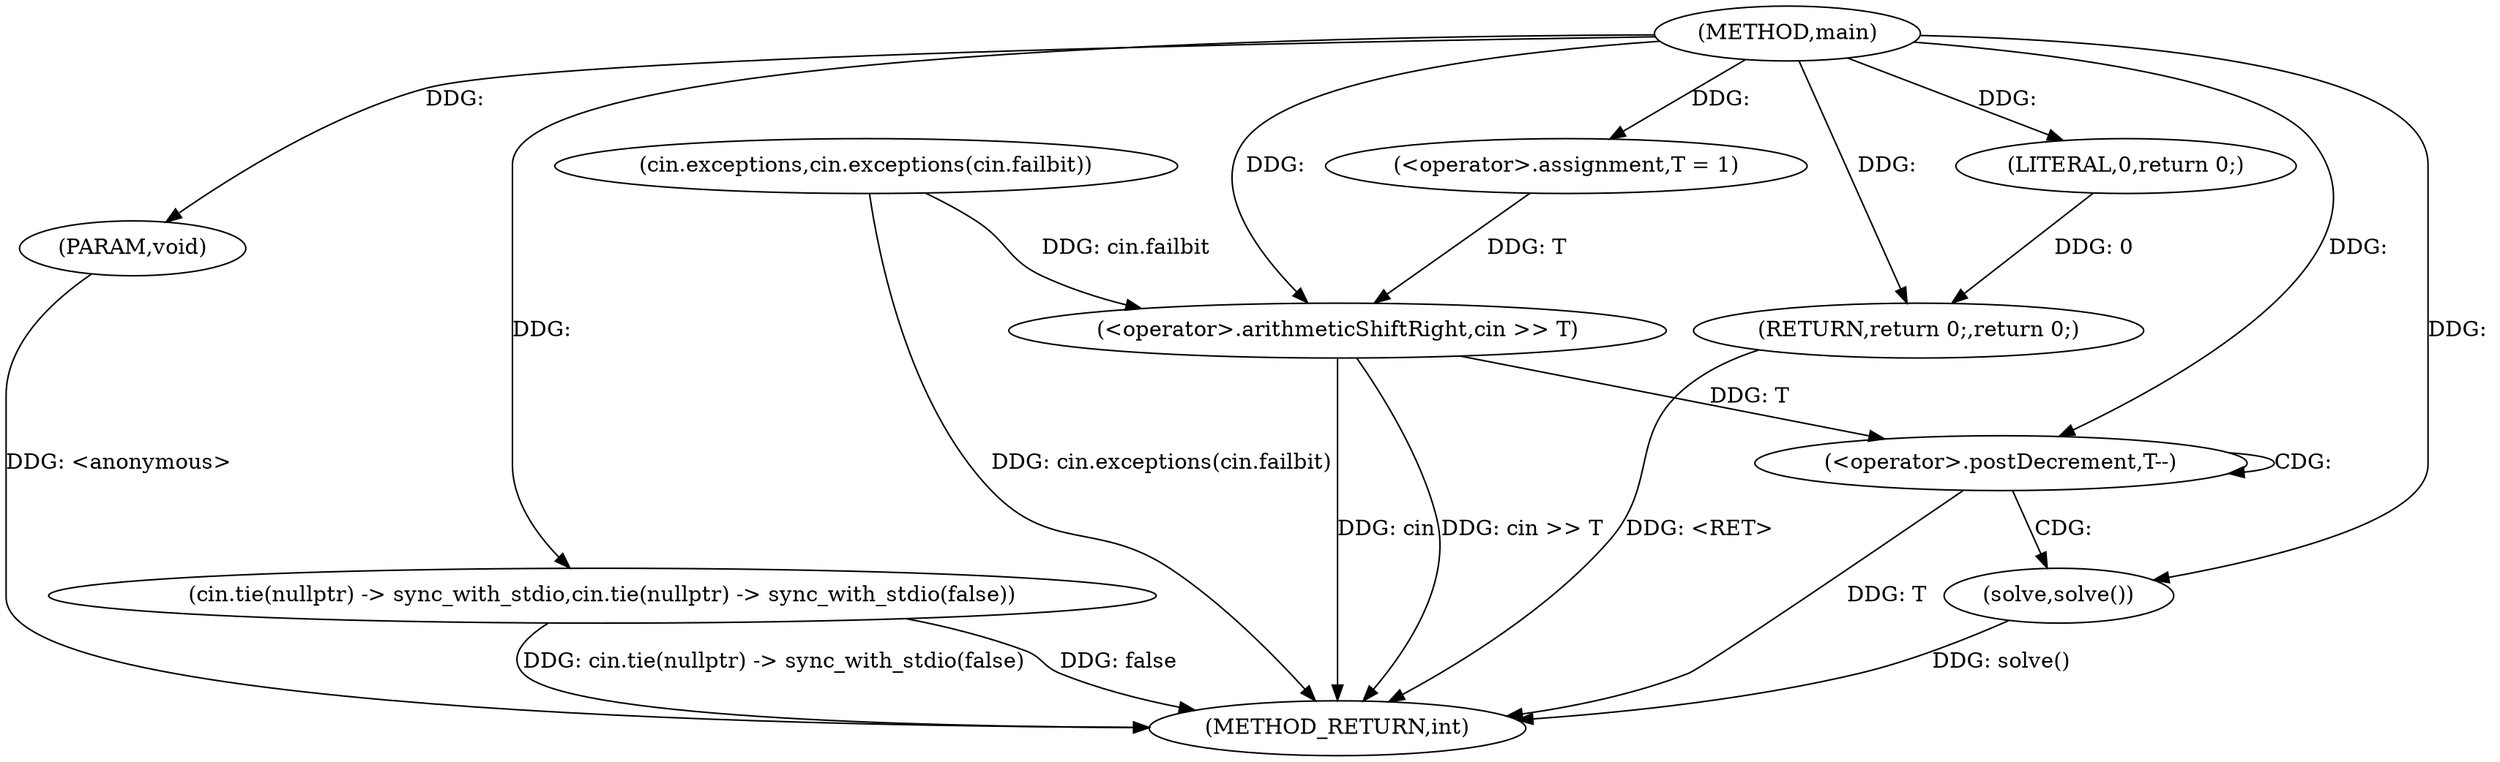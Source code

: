 digraph "main" {  
"1000188" [label = "(METHOD,main)" ]
"1000210" [label = "(METHOD_RETURN,int)" ]
"1000189" [label = "(PARAM,void)" ]
"1000191" [label = "(cin.tie(nullptr) -> sync_with_stdio,cin.tie(nullptr) -> sync_with_stdio(false))" ]
"1000193" [label = "(cin.exceptions,cin.exceptions(cin.failbit))" ]
"1000198" [label = "(<operator>.assignment,T = 1)" ]
"1000201" [label = "(<operator>.arithmeticShiftRight,cin >> T)" ]
"1000208" [label = "(RETURN,return 0;,return 0;)" ]
"1000205" [label = "(<operator>.postDecrement,T--)" ]
"1000207" [label = "(solve,solve())" ]
"1000209" [label = "(LITERAL,0,return 0;)" ]
  "1000208" -> "1000210"  [ label = "DDG: <RET>"] 
  "1000189" -> "1000210"  [ label = "DDG: <anonymous>"] 
  "1000191" -> "1000210"  [ label = "DDG: cin.tie(nullptr) -> sync_with_stdio(false)"] 
  "1000193" -> "1000210"  [ label = "DDG: cin.exceptions(cin.failbit)"] 
  "1000201" -> "1000210"  [ label = "DDG: cin"] 
  "1000201" -> "1000210"  [ label = "DDG: cin >> T"] 
  "1000205" -> "1000210"  [ label = "DDG: T"] 
  "1000207" -> "1000210"  [ label = "DDG: solve()"] 
  "1000191" -> "1000210"  [ label = "DDG: false"] 
  "1000188" -> "1000189"  [ label = "DDG: "] 
  "1000188" -> "1000198"  [ label = "DDG: "] 
  "1000209" -> "1000208"  [ label = "DDG: 0"] 
  "1000188" -> "1000208"  [ label = "DDG: "] 
  "1000188" -> "1000191"  [ label = "DDG: "] 
  "1000193" -> "1000201"  [ label = "DDG: cin.failbit"] 
  "1000188" -> "1000201"  [ label = "DDG: "] 
  "1000198" -> "1000201"  [ label = "DDG: T"] 
  "1000188" -> "1000207"  [ label = "DDG: "] 
  "1000188" -> "1000209"  [ label = "DDG: "] 
  "1000201" -> "1000205"  [ label = "DDG: T"] 
  "1000188" -> "1000205"  [ label = "DDG: "] 
  "1000205" -> "1000207"  [ label = "CDG: "] 
  "1000205" -> "1000205"  [ label = "CDG: "] 
}
